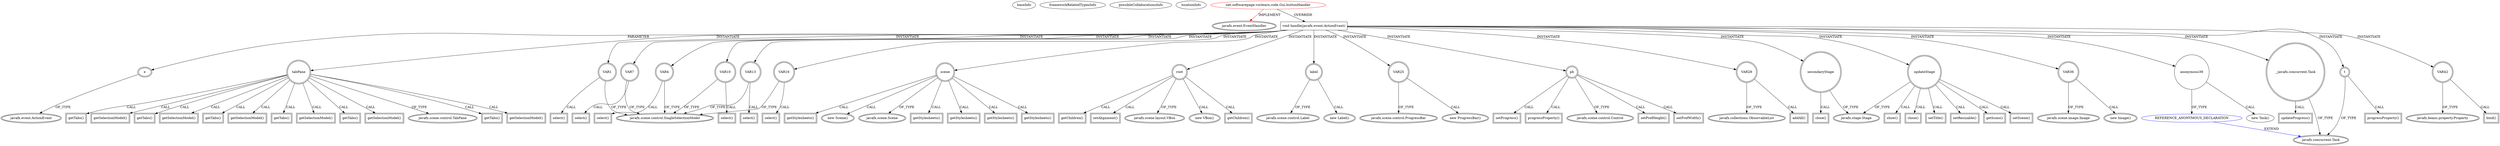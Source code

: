digraph {
baseInfo[graphId=3579,category="extension_graph",isAnonymous=false,possibleRelation=true]
frameworkRelatedTypesInfo[0="javafx.event.EventHandler"]
possibleCollaborationsInfo[0="3579~OVERRIDING_METHOD_DECLARATION-INSTANTIATION-~javafx.event.EventHandler ~javafx.concurrent.Task ~false~true"]
locationInfo[projectName="mathiasj33-VocLearn",filePath="/mathiasj33-VocLearn/VocLearn-master/src/net/softwarepage/voclearn/code/Gui.java",contextSignature="buttonHandler",graphId="3579"]
0[label="net.softwarepage.voclearn.code.Gui.buttonHandler",vertexType="ROOT_CLIENT_CLASS_DECLARATION",isFrameworkType=false,color=red]
1[label="javafx.event.EventHandler",vertexType="FRAMEWORK_INTERFACE_TYPE",isFrameworkType=true,peripheries=2]
2[label="void handle(javafx.event.ActionEvent)",vertexType="OVERRIDING_METHOD_DECLARATION",isFrameworkType=false,shape=box]
3[label="e",vertexType="PARAMETER_DECLARATION",isFrameworkType=true,peripheries=2]
4[label="javafx.event.ActionEvent",vertexType="FRAMEWORK_CLASS_TYPE",isFrameworkType=true,peripheries=2]
5[label="tabPane",vertexType="VARIABLE_EXPRESION",isFrameworkType=true,peripheries=2,shape=circle]
7[label="javafx.scene.control.TabPane",vertexType="FRAMEWORK_CLASS_TYPE",isFrameworkType=true,peripheries=2]
6[label="getTabs()",vertexType="INSIDE_CALL",isFrameworkType=true,peripheries=2,shape=box]
8[label="VAR1",vertexType="VARIABLE_EXPRESION",isFrameworkType=true,peripheries=2,shape=circle]
10[label="javafx.scene.control.SingleSelectionModel",vertexType="FRAMEWORK_CLASS_TYPE",isFrameworkType=true,peripheries=2]
9[label="select()",vertexType="INSIDE_CALL",isFrameworkType=true,peripheries=2,shape=box]
12[label="getSelectionModel()",vertexType="INSIDE_CALL",isFrameworkType=true,peripheries=2,shape=box]
14[label="getTabs()",vertexType="INSIDE_CALL",isFrameworkType=true,peripheries=2,shape=box]
15[label="VAR4",vertexType="VARIABLE_EXPRESION",isFrameworkType=true,peripheries=2,shape=circle]
16[label="select()",vertexType="INSIDE_CALL",isFrameworkType=true,peripheries=2,shape=box]
19[label="getSelectionModel()",vertexType="INSIDE_CALL",isFrameworkType=true,peripheries=2,shape=box]
21[label="getTabs()",vertexType="INSIDE_CALL",isFrameworkType=true,peripheries=2,shape=box]
22[label="VAR7",vertexType="VARIABLE_EXPRESION",isFrameworkType=true,peripheries=2,shape=circle]
23[label="select()",vertexType="INSIDE_CALL",isFrameworkType=true,peripheries=2,shape=box]
26[label="getSelectionModel()",vertexType="INSIDE_CALL",isFrameworkType=true,peripheries=2,shape=box]
28[label="getTabs()",vertexType="INSIDE_CALL",isFrameworkType=true,peripheries=2,shape=box]
29[label="VAR10",vertexType="VARIABLE_EXPRESION",isFrameworkType=true,peripheries=2,shape=circle]
30[label="select()",vertexType="INSIDE_CALL",isFrameworkType=true,peripheries=2,shape=box]
33[label="getSelectionModel()",vertexType="INSIDE_CALL",isFrameworkType=true,peripheries=2,shape=box]
35[label="getTabs()",vertexType="INSIDE_CALL",isFrameworkType=true,peripheries=2,shape=box]
36[label="VAR13",vertexType="VARIABLE_EXPRESION",isFrameworkType=true,peripheries=2,shape=circle]
37[label="select()",vertexType="INSIDE_CALL",isFrameworkType=true,peripheries=2,shape=box]
40[label="getSelectionModel()",vertexType="INSIDE_CALL",isFrameworkType=true,peripheries=2,shape=box]
42[label="getTabs()",vertexType="INSIDE_CALL",isFrameworkType=true,peripheries=2,shape=box]
43[label="VAR16",vertexType="VARIABLE_EXPRESION",isFrameworkType=true,peripheries=2,shape=circle]
44[label="select()",vertexType="INSIDE_CALL",isFrameworkType=true,peripheries=2,shape=box]
47[label="getSelectionModel()",vertexType="INSIDE_CALL",isFrameworkType=true,peripheries=2,shape=box]
48[label="scene",vertexType="VARIABLE_EXPRESION",isFrameworkType=true,peripheries=2,shape=circle]
50[label="javafx.scene.Scene",vertexType="FRAMEWORK_CLASS_TYPE",isFrameworkType=true,peripheries=2]
49[label="getStylesheets()",vertexType="INSIDE_CALL",isFrameworkType=true,peripheries=2,shape=box]
52[label="getStylesheets()",vertexType="INSIDE_CALL",isFrameworkType=true,peripheries=2,shape=box]
54[label="getStylesheets()",vertexType="INSIDE_CALL",isFrameworkType=true,peripheries=2,shape=box]
56[label="getStylesheets()",vertexType="INSIDE_CALL",isFrameworkType=true,peripheries=2,shape=box]
58[label="getStylesheets()",vertexType="INSIDE_CALL",isFrameworkType=true,peripheries=2,shape=box]
60[label="root",vertexType="VARIABLE_EXPRESION",isFrameworkType=true,peripheries=2,shape=circle]
61[label="javafx.scene.layout.VBox",vertexType="FRAMEWORK_CLASS_TYPE",isFrameworkType=true,peripheries=2]
59[label="new VBox()",vertexType="CONSTRUCTOR_CALL",isFrameworkType=true,peripheries=2]
63[label="label",vertexType="VARIABLE_EXPRESION",isFrameworkType=true,peripheries=2,shape=circle]
64[label="javafx.scene.control.Label",vertexType="FRAMEWORK_CLASS_TYPE",isFrameworkType=true,peripheries=2]
62[label="new Label()",vertexType="CONSTRUCTOR_CALL",isFrameworkType=true,peripheries=2]
66[label="VAR25",vertexType="VARIABLE_EXPRESION",isFrameworkType=true,peripheries=2,shape=circle]
67[label="javafx.scene.control.ProgressBar",vertexType="FRAMEWORK_CLASS_TYPE",isFrameworkType=true,peripheries=2]
65[label="new ProgressBar()",vertexType="CONSTRUCTOR_CALL",isFrameworkType=true,peripheries=2]
68[label="pb",vertexType="VARIABLE_EXPRESION",isFrameworkType=true,peripheries=2,shape=circle]
70[label="javafx.scene.control.Control",vertexType="FRAMEWORK_CLASS_TYPE",isFrameworkType=true,peripheries=2]
69[label="setPrefHeight()",vertexType="INSIDE_CALL",isFrameworkType=true,peripheries=2,shape=box]
72[label="setPrefWidth()",vertexType="INSIDE_CALL",isFrameworkType=true,peripheries=2,shape=box]
73[label="VAR28",vertexType="VARIABLE_EXPRESION",isFrameworkType=true,peripheries=2,shape=circle]
75[label="javafx.collections.ObservableList",vertexType="FRAMEWORK_INTERFACE_TYPE",isFrameworkType=true,peripheries=2]
74[label="addAll()",vertexType="INSIDE_CALL",isFrameworkType=true,peripheries=2,shape=box]
77[label="getChildren()",vertexType="INSIDE_CALL",isFrameworkType=true,peripheries=2,shape=box]
79[label="getChildren()",vertexType="INSIDE_CALL",isFrameworkType=true,peripheries=2,shape=box]
81[label="setAlignment()",vertexType="INSIDE_CALL",isFrameworkType=true,peripheries=2,shape=box]
82[label="new Scene()",vertexType="CONSTRUCTOR_CALL",isFrameworkType=true,peripheries=2]
84[label="updateStage",vertexType="VARIABLE_EXPRESION",isFrameworkType=true,peripheries=2,shape=circle]
86[label="javafx.stage.Stage",vertexType="FRAMEWORK_CLASS_TYPE",isFrameworkType=true,peripheries=2]
85[label="setTitle()",vertexType="INSIDE_CALL",isFrameworkType=true,peripheries=2,shape=box]
88[label="setResizable()",vertexType="INSIDE_CALL",isFrameworkType=true,peripheries=2,shape=box]
90[label="getIcons()",vertexType="INSIDE_CALL",isFrameworkType=true,peripheries=2,shape=box]
92[label="VAR36",vertexType="VARIABLE_EXPRESION",isFrameworkType=true,peripheries=2,shape=circle]
93[label="javafx.scene.image.Image",vertexType="FRAMEWORK_CLASS_TYPE",isFrameworkType=true,peripheries=2]
91[label="new Image()",vertexType="CONSTRUCTOR_CALL",isFrameworkType=true,peripheries=2]
95[label="setScene()",vertexType="INSIDE_CALL",isFrameworkType=true,peripheries=2,shape=box]
97[label="show()",vertexType="INSIDE_CALL",isFrameworkType=true,peripheries=2,shape=box]
99[label="anonymous39",vertexType="VARIABLE_EXPRESION",isFrameworkType=false,shape=circle]
100[label="REFERENCE_ANONYMOUS_DECLARATION",vertexType="REFERENCE_ANONYMOUS_DECLARATION",isFrameworkType=false,color=blue]
101[label="javafx.concurrent.Task",vertexType="FRAMEWORK_CLASS_TYPE",isFrameworkType=true,peripheries=2]
98[label="new Task()",vertexType="CONSTRUCTOR_CALL",isFrameworkType=false]
102[label="_:javafx.concurrent.Task",vertexType="VARIABLE_EXPRESION",isFrameworkType=true,peripheries=2,shape=circle]
103[label="updateProgress()",vertexType="INSIDE_CALL",isFrameworkType=true,peripheries=2,shape=box]
106[label="setProgress()",vertexType="INSIDE_CALL",isFrameworkType=true,peripheries=2,shape=box]
107[label="VAR42",vertexType="VARIABLE_EXPRESION",isFrameworkType=true,peripheries=2,shape=circle]
109[label="javafx.beans.property.Property",vertexType="FRAMEWORK_INTERFACE_TYPE",isFrameworkType=true,peripheries=2]
108[label="bind()",vertexType="INSIDE_CALL",isFrameworkType=true,peripheries=2,shape=box]
111[label="progressProperty()",vertexType="INSIDE_CALL",isFrameworkType=true,peripheries=2,shape=box]
112[label="t",vertexType="VARIABLE_EXPRESION",isFrameworkType=true,peripheries=2,shape=circle]
113[label="progressProperty()",vertexType="INSIDE_CALL",isFrameworkType=true,peripheries=2,shape=box]
116[label="close()",vertexType="INSIDE_CALL",isFrameworkType=true,peripheries=2,shape=box]
117[label="secondaryStage",vertexType="VARIABLE_EXPRESION",isFrameworkType=true,peripheries=2,shape=circle]
118[label="close()",vertexType="INSIDE_CALL",isFrameworkType=true,peripheries=2,shape=box]
0->1[label="IMPLEMENT",color=red]
0->2[label="OVERRIDE"]
3->4[label="OF_TYPE"]
2->3[label="PARAMETER"]
2->5[label="INSTANTIATE"]
5->7[label="OF_TYPE"]
5->6[label="CALL"]
2->8[label="INSTANTIATE"]
8->10[label="OF_TYPE"]
8->9[label="CALL"]
5->12[label="CALL"]
5->14[label="CALL"]
2->15[label="INSTANTIATE"]
15->10[label="OF_TYPE"]
15->16[label="CALL"]
5->19[label="CALL"]
5->21[label="CALL"]
2->22[label="INSTANTIATE"]
22->10[label="OF_TYPE"]
22->23[label="CALL"]
5->26[label="CALL"]
5->28[label="CALL"]
2->29[label="INSTANTIATE"]
29->10[label="OF_TYPE"]
29->30[label="CALL"]
5->33[label="CALL"]
5->35[label="CALL"]
2->36[label="INSTANTIATE"]
36->10[label="OF_TYPE"]
36->37[label="CALL"]
5->40[label="CALL"]
5->42[label="CALL"]
2->43[label="INSTANTIATE"]
43->10[label="OF_TYPE"]
43->44[label="CALL"]
5->47[label="CALL"]
2->48[label="INSTANTIATE"]
48->50[label="OF_TYPE"]
48->49[label="CALL"]
48->52[label="CALL"]
48->54[label="CALL"]
48->56[label="CALL"]
48->58[label="CALL"]
2->60[label="INSTANTIATE"]
60->61[label="OF_TYPE"]
60->59[label="CALL"]
2->63[label="INSTANTIATE"]
63->64[label="OF_TYPE"]
63->62[label="CALL"]
2->66[label="INSTANTIATE"]
66->67[label="OF_TYPE"]
66->65[label="CALL"]
2->68[label="INSTANTIATE"]
68->70[label="OF_TYPE"]
68->69[label="CALL"]
68->72[label="CALL"]
2->73[label="INSTANTIATE"]
73->75[label="OF_TYPE"]
73->74[label="CALL"]
60->77[label="CALL"]
60->79[label="CALL"]
60->81[label="CALL"]
48->82[label="CALL"]
2->84[label="INSTANTIATE"]
84->86[label="OF_TYPE"]
84->85[label="CALL"]
84->88[label="CALL"]
84->90[label="CALL"]
2->92[label="INSTANTIATE"]
92->93[label="OF_TYPE"]
92->91[label="CALL"]
84->95[label="CALL"]
84->97[label="CALL"]
2->99[label="INSTANTIATE"]
100->101[label="EXTEND",color=blue]
99->100[label="OF_TYPE"]
99->98[label="CALL"]
2->102[label="INSTANTIATE"]
102->101[label="OF_TYPE"]
102->103[label="CALL"]
68->106[label="CALL"]
2->107[label="INSTANTIATE"]
107->109[label="OF_TYPE"]
107->108[label="CALL"]
68->111[label="CALL"]
2->112[label="INSTANTIATE"]
112->101[label="OF_TYPE"]
112->113[label="CALL"]
84->116[label="CALL"]
2->117[label="INSTANTIATE"]
117->86[label="OF_TYPE"]
117->118[label="CALL"]
}
